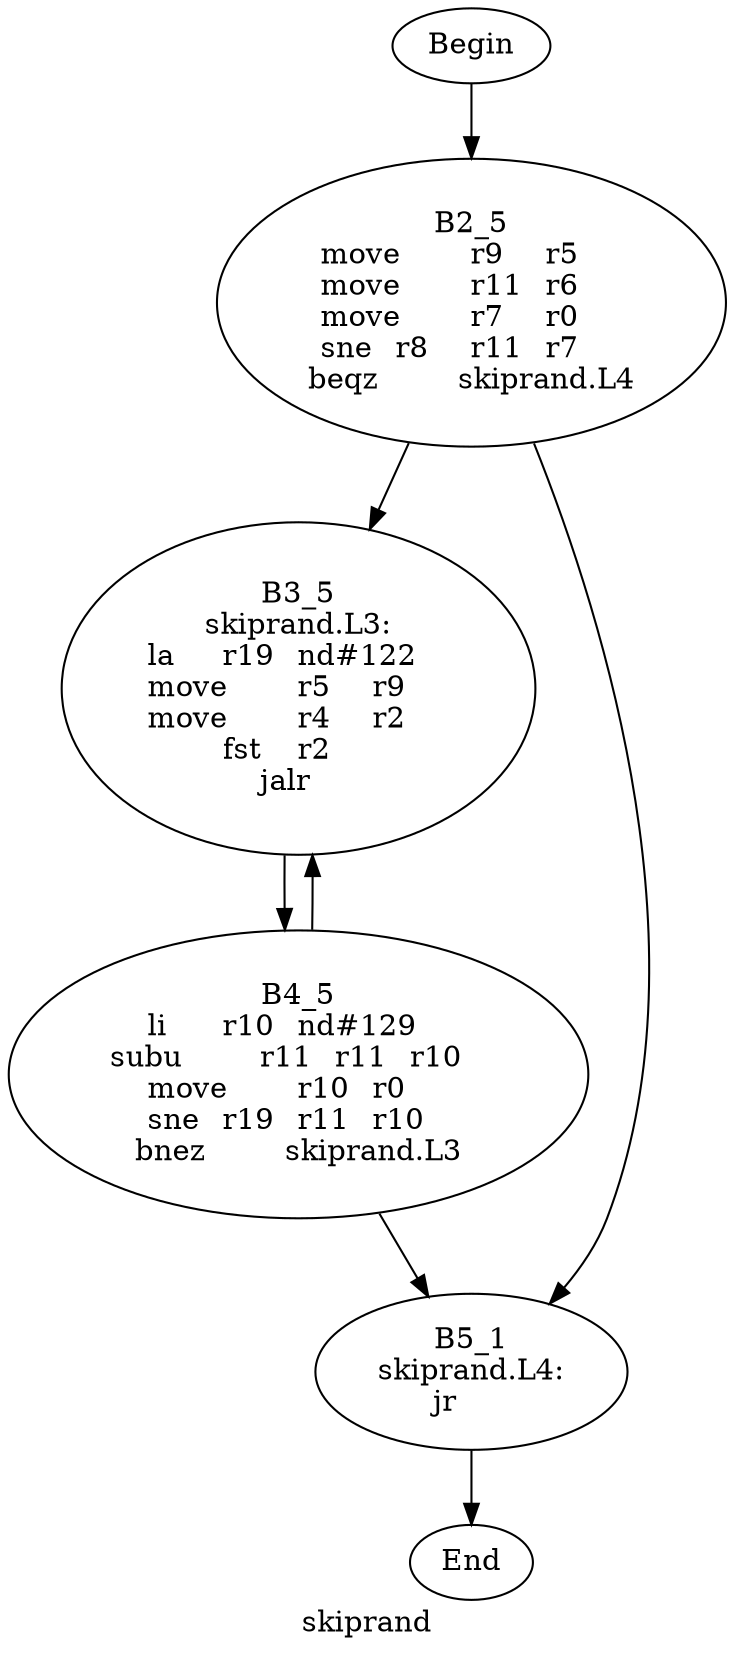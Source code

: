 digraph G{
	label = "skiprand"	style = "dashed";
	color = purple;
	Node0 [label = "Begin"];
	Node0 -> {Node2 }
	Node1 [label = "End"];
	Node1 -> {}
	Node2 [label = "B2_5\nmove	r9	r5	\nmove	r11	r6	\nmove	r7	r0	\nsne	r8	r11	r7	\nbeqz	skiprand.L4\n"];
	Node2 -> {Node3 Node5 }
	Node3 [label = "B3_5\nskiprand.L3:\nla	r19	nd#122	\nmove	r5	r9	\nmove	r4	r2	\nfst	r2	\njalr	\n"];
	Node3 -> {Node4 }
	Node4 [label = "B4_5\nli	r10	nd#129	\nsubu	r11	r11	r10	\nmove	r10	r0	\nsne	r19	r11	r10	\nbnez	skiprand.L3\n"];
	Node4 -> {Node5 Node3 }
	Node5 [label = "B5_1\nskiprand.L4:\njr	\n"];
	Node5 -> {Node1 }
}
